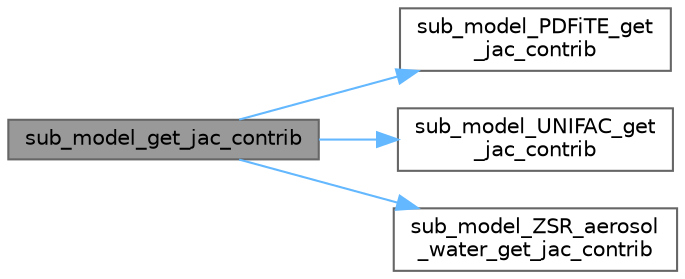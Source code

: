 digraph "sub_model_get_jac_contrib"
{
 // LATEX_PDF_SIZE
  bgcolor="transparent";
  edge [fontname=Helvetica,fontsize=10,labelfontname=Helvetica,labelfontsize=10];
  node [fontname=Helvetica,fontsize=10,shape=box,height=0.2,width=0.4];
  rankdir="LR";
  Node1 [label="sub_model_get_jac_contrib",height=0.2,width=0.4,color="gray40", fillcolor="grey60", style="filled", fontcolor="black",tooltip="Calculate the Jacobian constributions from sub model calculations."];
  Node1 -> Node2 [color="steelblue1",style="solid"];
  Node2 [label="sub_model_PDFiTE_get\l_jac_contrib",height=0.2,width=0.4,color="grey40", fillcolor="white", style="filled",URL="$sub__model___p_d_fi_t_e_8c.html#a50d2ccc5a5c4b40019447f6b7dd5feab",tooltip="Add contributions to the Jacobian from derivates calculated using the output of this sub model."];
  Node1 -> Node3 [color="steelblue1",style="solid"];
  Node3 [label="sub_model_UNIFAC_get\l_jac_contrib",height=0.2,width=0.4,color="grey40", fillcolor="white", style="filled",URL="$sub__model___u_n_i_f_a_c_8c.html#a0301d06b09af90fcfe49f9a1ba7c6742",tooltip="Add contributions to the Jacobian from derivates calculated using the output of this sub model."];
  Node1 -> Node4 [color="steelblue1",style="solid"];
  Node4 [label="sub_model_ZSR_aerosol\l_water_get_jac_contrib",height=0.2,width=0.4,color="grey40", fillcolor="white", style="filled",URL="$sub__model___z_s_r__aerosol__water_8c.html#aa6bf886e4a9fadb02913dab07e19018b",tooltip="Add contributions to the Jacobian from derivates calculated using the output of this sub model."];
}

